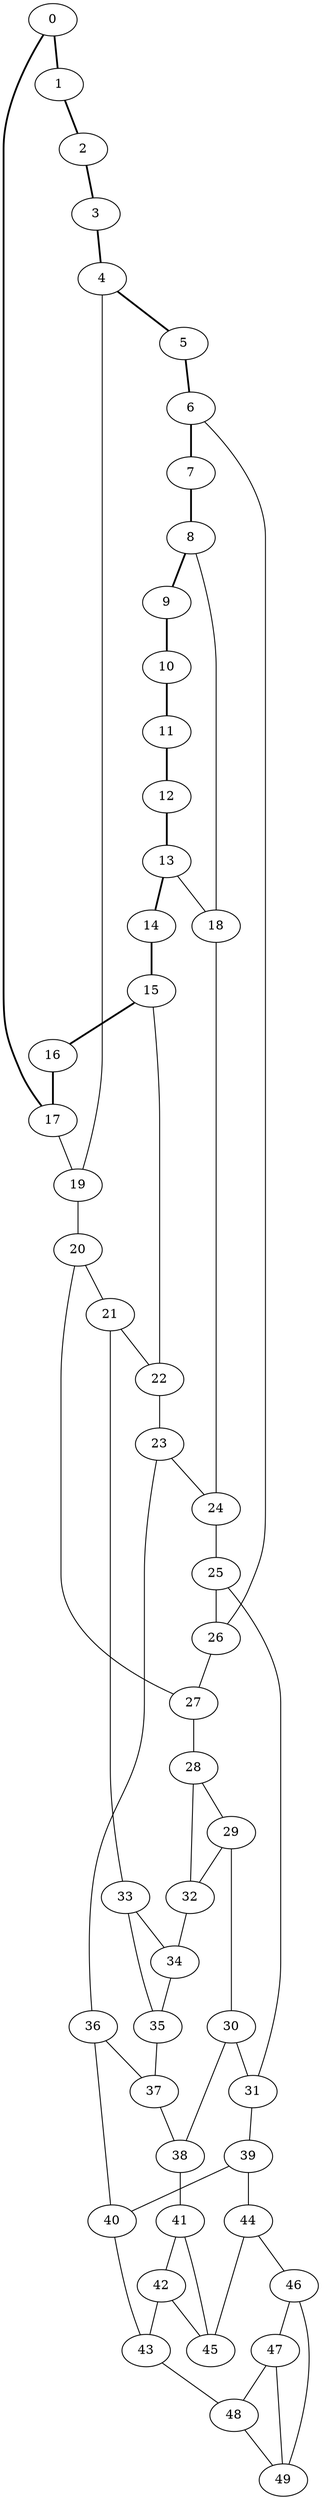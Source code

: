 //Inside of this graph isn't 3-connected
graph G {
0 [ pos = " 10.50,0.00!" ];
0 -- 1[style=bold];
0 -- 17[style=bold];
1 [ pos = " 9.87,3.59!" ];
1 -- 2[style=bold];
2 [ pos = " 8.04,6.75!" ];
2 -- 3[style=bold];
3 [ pos = " 5.25,9.09!" ];
3 -- 4[style=bold];
4 [ pos = " 1.82,10.34!" ];
4 -- 5[style=bold];
4 -- 19;
5 [ pos = " -1.82,10.34!" ];
5 -- 6[style=bold];
6 [ pos = " -5.25,9.09!" ];
6 -- 7[style=bold];
6 -- 26;
7 [ pos = " -8.04,6.75!" ];
7 -- 8[style=bold];
8 [ pos = " -9.87,3.59!" ];
8 -- 9[style=bold];
8 -- 18;
9 [ pos = " -10.50,0.00!" ];
9 -- 10[style=bold];
10 [ pos = " -9.87,-3.59!" ];
10 -- 11[style=bold];
11 [ pos = " -8.04,-6.75!" ];
11 -- 12[style=bold];
12 [ pos = " -5.25,-9.09!" ];
12 -- 13[style=bold];
13 [ pos = " -1.82,-10.34!" ];
13 -- 14[style=bold];
13 -- 18;
14 [ pos = " 1.82,-10.34!" ];
14 -- 15[style=bold];
15 [ pos = " 5.25,-9.09!" ];
15 -- 16[style=bold];
15 -- 22;
16 [ pos = " 8.04,-6.75!" ];
16 -- 17[style=bold];
17 [ pos = " 9.87,-3.59!" ];
17 -- 19;
18 -- 24;
19 -- 20;
20 -- 21;
20 -- 27;
21 -- 22;
21 -- 33;
22 -- 23;
23 -- 24;
23 -- 36;
24 -- 25;
25 -- 26;
25 -- 31;
26 -- 27;
27 -- 28;
28 -- 29;
28 -- 32;
29 -- 30;
29 -- 32;
30 -- 31;
30 -- 38;
31 -- 39;
32 -- 34;
33 -- 34;
33 -- 35;
34 -- 35;
35 -- 37;
36 -- 37;
36 -- 40;
37 -- 38;
38 -- 41;
39 -- 40;
39 -- 44;
40 -- 43;
41 -- 42;
41 -- 45;
42 -- 43;
42 -- 45;
43 -- 48;
44 -- 45;
44 -- 46;
46 -- 47;
46 -- 49;
47 -- 48;
47 -- 49;
48 -- 49;
}
